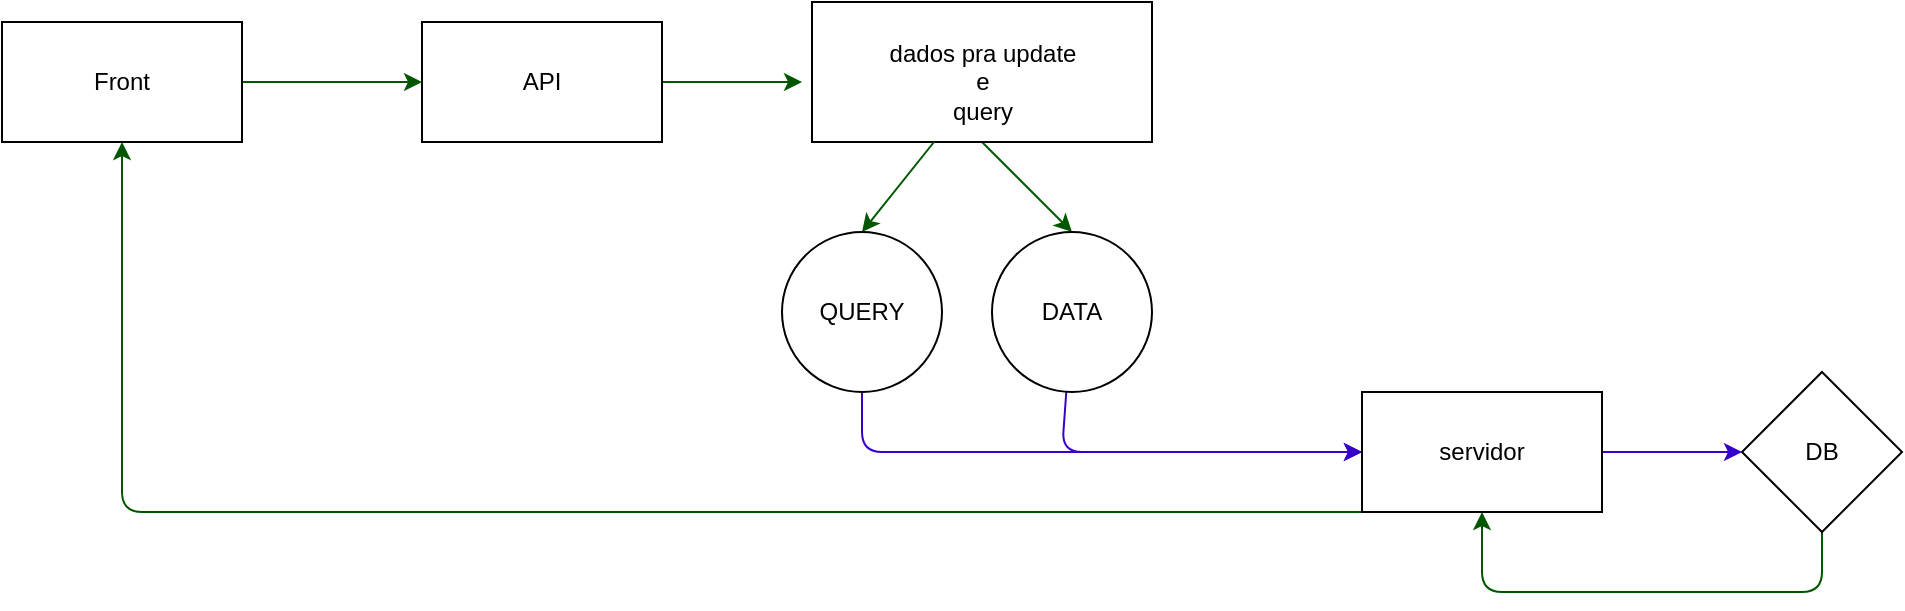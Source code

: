 <mxfile>
    <diagram id="gsLUQ7zBMlZXIt2aBv8J" name="Page-1">
        <mxGraphModel dx="2156" dy="899" grid="1" gridSize="10" guides="1" tooltips="1" connect="1" arrows="1" fold="1" page="1" pageScale="1" pageWidth="827" pageHeight="1169" math="0" shadow="0">
            <root>
                <mxCell id="0"/>
                <mxCell id="1" parent="0"/>
                <mxCell id="7" style="edgeStyle=none;html=1;exitX=0.5;exitY=1;exitDx=0;exitDy=0;entryX=0.5;entryY=0;entryDx=0;entryDy=0;fillColor=#008a00;strokeColor=#005700;" edge="1" parent="1" source="2" target="6">
                    <mxGeometry relative="1" as="geometry"/>
                </mxCell>
                <mxCell id="2" value="" style="whiteSpace=wrap;html=1;" vertex="1" parent="1">
                    <mxGeometry x="215" y="25" width="170" height="70" as="geometry"/>
                </mxCell>
                <mxCell id="8" style="edgeStyle=none;html=1;entryX=0.5;entryY=0;entryDx=0;entryDy=0;fillColor=#008a00;strokeColor=#005700;" edge="1" parent="1" source="3" target="5">
                    <mxGeometry relative="1" as="geometry"/>
                </mxCell>
                <mxCell id="3" value="dados pra update&lt;br&gt;e&lt;br&gt;query" style="text;html=1;align=center;verticalAlign=middle;resizable=0;points=[];autosize=1;strokeColor=none;fillColor=none;" vertex="1" parent="1">
                    <mxGeometry x="240" y="35" width="120" height="60" as="geometry"/>
                </mxCell>
                <mxCell id="18" style="edgeStyle=none;html=1;entryX=0;entryY=0.5;entryDx=0;entryDy=0;fillColor=#6a00ff;strokeColor=#3700CC;" edge="1" parent="1" source="5" target="13">
                    <mxGeometry relative="1" as="geometry">
                        <mxPoint x="240" y="250" as="targetPoint"/>
                        <Array as="points">
                            <mxPoint x="240" y="250"/>
                        </Array>
                    </mxGeometry>
                </mxCell>
                <mxCell id="5" value="QUERY" style="ellipse;whiteSpace=wrap;html=1;" vertex="1" parent="1">
                    <mxGeometry x="200" y="140" width="80" height="80" as="geometry"/>
                </mxCell>
                <mxCell id="19" style="edgeStyle=none;html=1;entryX=0;entryY=0.5;entryDx=0;entryDy=0;fillColor=#6a00ff;strokeColor=#3700CC;" edge="1" parent="1" source="6" target="13">
                    <mxGeometry relative="1" as="geometry">
                        <mxPoint x="345" y="250" as="targetPoint"/>
                        <Array as="points">
                            <mxPoint x="340" y="250"/>
                        </Array>
                    </mxGeometry>
                </mxCell>
                <mxCell id="6" value="DATA" style="ellipse;whiteSpace=wrap;html=1;" vertex="1" parent="1">
                    <mxGeometry x="305" y="140" width="80" height="80" as="geometry"/>
                </mxCell>
                <mxCell id="22" style="edgeStyle=none;html=1;entryX=0.5;entryY=1;entryDx=0;entryDy=0;fillColor=#008a00;strokeColor=#005700;" edge="1" parent="1" source="10" target="13">
                    <mxGeometry relative="1" as="geometry">
                        <mxPoint x="560" y="320" as="targetPoint"/>
                        <Array as="points">
                            <mxPoint x="720" y="320"/>
                            <mxPoint x="640" y="320"/>
                            <mxPoint x="550" y="320"/>
                        </Array>
                    </mxGeometry>
                </mxCell>
                <mxCell id="10" value="DB" style="rhombus;whiteSpace=wrap;html=1;" vertex="1" parent="1">
                    <mxGeometry x="680" y="210" width="80" height="80" as="geometry"/>
                </mxCell>
                <mxCell id="21" style="edgeStyle=none;html=1;entryX=0;entryY=0.5;entryDx=0;entryDy=0;fillColor=#6a00ff;strokeColor=#3700CC;" edge="1" parent="1" source="13" target="10">
                    <mxGeometry relative="1" as="geometry"/>
                </mxCell>
                <mxCell id="23" style="edgeStyle=none;html=1;exitX=0;exitY=1;exitDx=0;exitDy=0;entryX=0.5;entryY=1;entryDx=0;entryDy=0;fillColor=#008a00;strokeColor=#005700;" edge="1" parent="1" source="13" target="14">
                    <mxGeometry relative="1" as="geometry">
                        <mxPoint x="-130" y="279.667" as="targetPoint"/>
                        <Array as="points">
                            <mxPoint x="-130" y="280"/>
                        </Array>
                    </mxGeometry>
                </mxCell>
                <mxCell id="13" value="servidor" style="whiteSpace=wrap;html=1;" vertex="1" parent="1">
                    <mxGeometry x="490" y="220" width="120" height="60" as="geometry"/>
                </mxCell>
                <mxCell id="17" style="edgeStyle=none;html=1;entryX=0;entryY=0.5;entryDx=0;entryDy=0;fillColor=#008a00;strokeColor=#005700;" edge="1" parent="1" source="14" target="15">
                    <mxGeometry relative="1" as="geometry"/>
                </mxCell>
                <mxCell id="14" value="Front" style="whiteSpace=wrap;html=1;" vertex="1" parent="1">
                    <mxGeometry x="-190" y="35" width="120" height="60" as="geometry"/>
                </mxCell>
                <mxCell id="16" style="edgeStyle=none;html=1;fillColor=#008a00;strokeColor=#005700;" edge="1" parent="1" source="15">
                    <mxGeometry relative="1" as="geometry">
                        <mxPoint x="210" y="65" as="targetPoint"/>
                    </mxGeometry>
                </mxCell>
                <mxCell id="15" value="API" style="whiteSpace=wrap;html=1;" vertex="1" parent="1">
                    <mxGeometry x="20" y="35" width="120" height="60" as="geometry"/>
                </mxCell>
            </root>
        </mxGraphModel>
    </diagram>
</mxfile>
